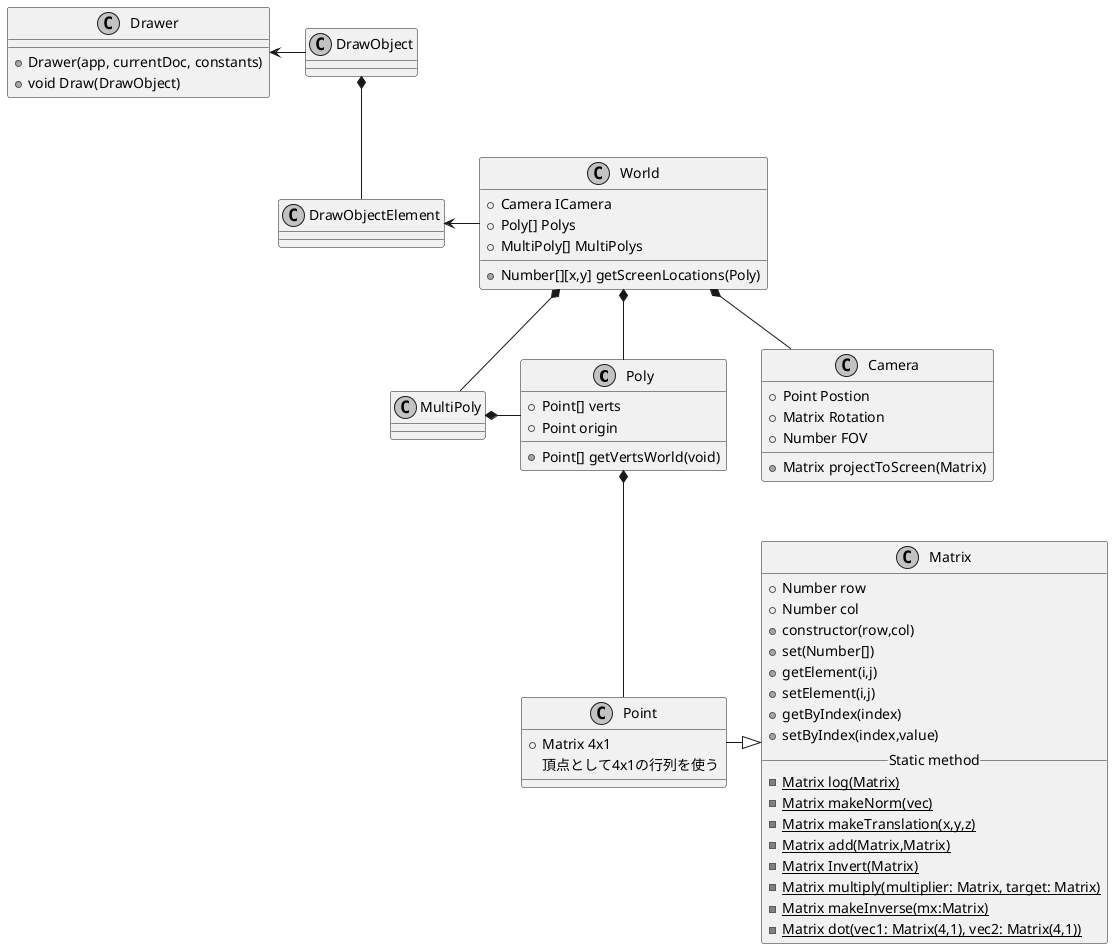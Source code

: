 @startuml Architecture
skinparam {
    monochrome true
    padding 1
}

class Poly{
    + Point[] verts
    + Point origin
    + Point[] getVertsWorld(void)
}

class Camera{
    + Point Postion
    + Matrix Rotation
    + Number FOV
    + Matrix projectToScreen(Matrix)
}

class World{
    + Camera ICamera
    + Poly[] Polys
    + MultiPoly[] MultiPolys
    + Number[][x,y] getScreenLocations(Poly)
}

class Point{
    + Matrix 4x1
    頂点として4x1の行列を使う
}

class Matrix{
    + Number row
    + Number col
    + constructor(row,col)
    + set(Number[])
    + getElement(i,j)
    + setElement(i,j)
    + getByIndex(index)
    + setByIndex(index,value)
    __Static method__
    {static} - Matrix log(Matrix)
    {static} -Matrix makeNorm(vec)
    {static} -Matrix makeTranslation(x,y,z)
    {static} -Matrix add(Matrix,Matrix)
    {static} -Matrix Invert(Matrix)
    {static} -Matrix multiply(multiplier: Matrix, target: Matrix)
    {static} -Matrix makeInverse(mx:Matrix)
    {static} -Matrix dot(vec1: Matrix(4,1), vec2: Matrix(4,1))
}

class Drawer{
    + Drawer(app, currentDoc, constants)
    + void Draw(DrawObject)
}

class DrawObject{
}
class DrawObjectElement{
}
class MultiPoly{
}

MultiPoly *-Poly
World *-- MultiPoly
World *-- Camera
World *--Poly
Point -|> Matrix
Poly *--Point
DrawObject *-- DrawObjectElement
DrawObjectElement <- World
Drawer <- DrawObject
@enduml
